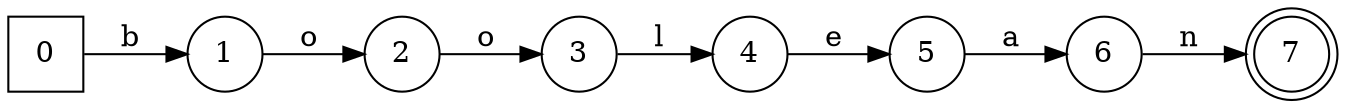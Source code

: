 digraph Generadoboolean {
rankdir=LR;
0 [ shape=square]
1 [ shape=circle]
2 [ shape=circle]
3 [ shape=circle]
4 [ shape=circle]
5 [ shape=circle]
6 [ shape=circle]
7 [ shape=doublecircle]
0->1[label="b "]
1->2[label="o "]
2->3[label="o "]
3->4[label="l "]
4->5[label="e "]
5->6[label="a "]
6->7[label="n "]
}
